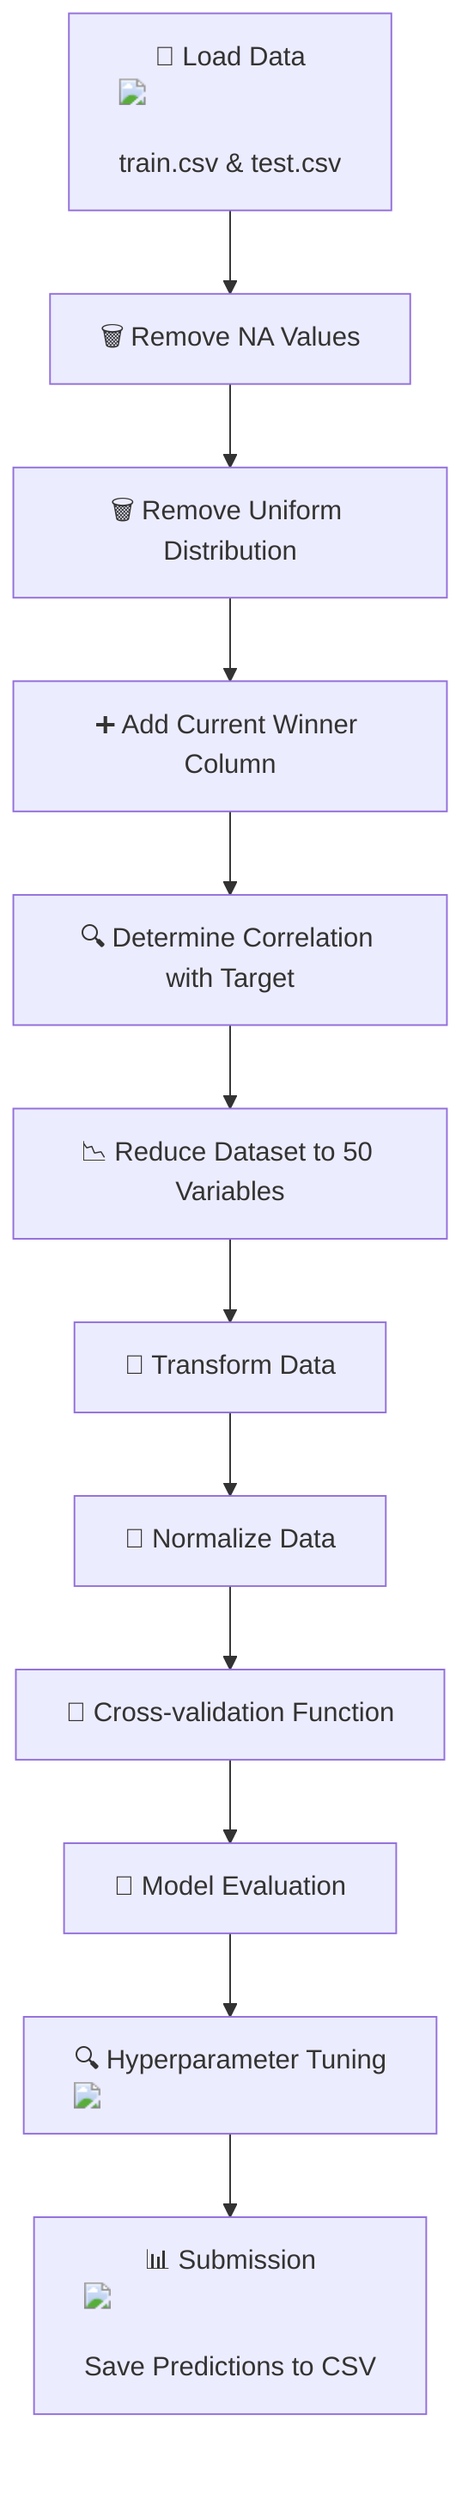 flowchart TD
    A["📂 Load Data <img src='file.svg'/> <br/> train.csv & test.csv"] --> B["🗑️ Remove NA Values"]
    B --> C["🗑️ Remove Uniform Distribution"]
    C --> D["➕ Add Current Winner Column"]
    D --> E["🔍 Determine Correlation with Target"]
    E --> F["📉 Reduce Dataset to 50 Variables"]
    F --> G["🔄 Transform Data"]
    G --> H["🔢 Normalize Data"]
    H --> I["🔄 Cross-validation Function"]
    I --> J["🧪 Model Evaluation"]
    J --> K["🔍 Hyperparameter Tuning <img src='brain.svg'/>"]
    K --> L["📊 Submission <img src='file.svg'/> <br/> Save Predictions to CSV"]
